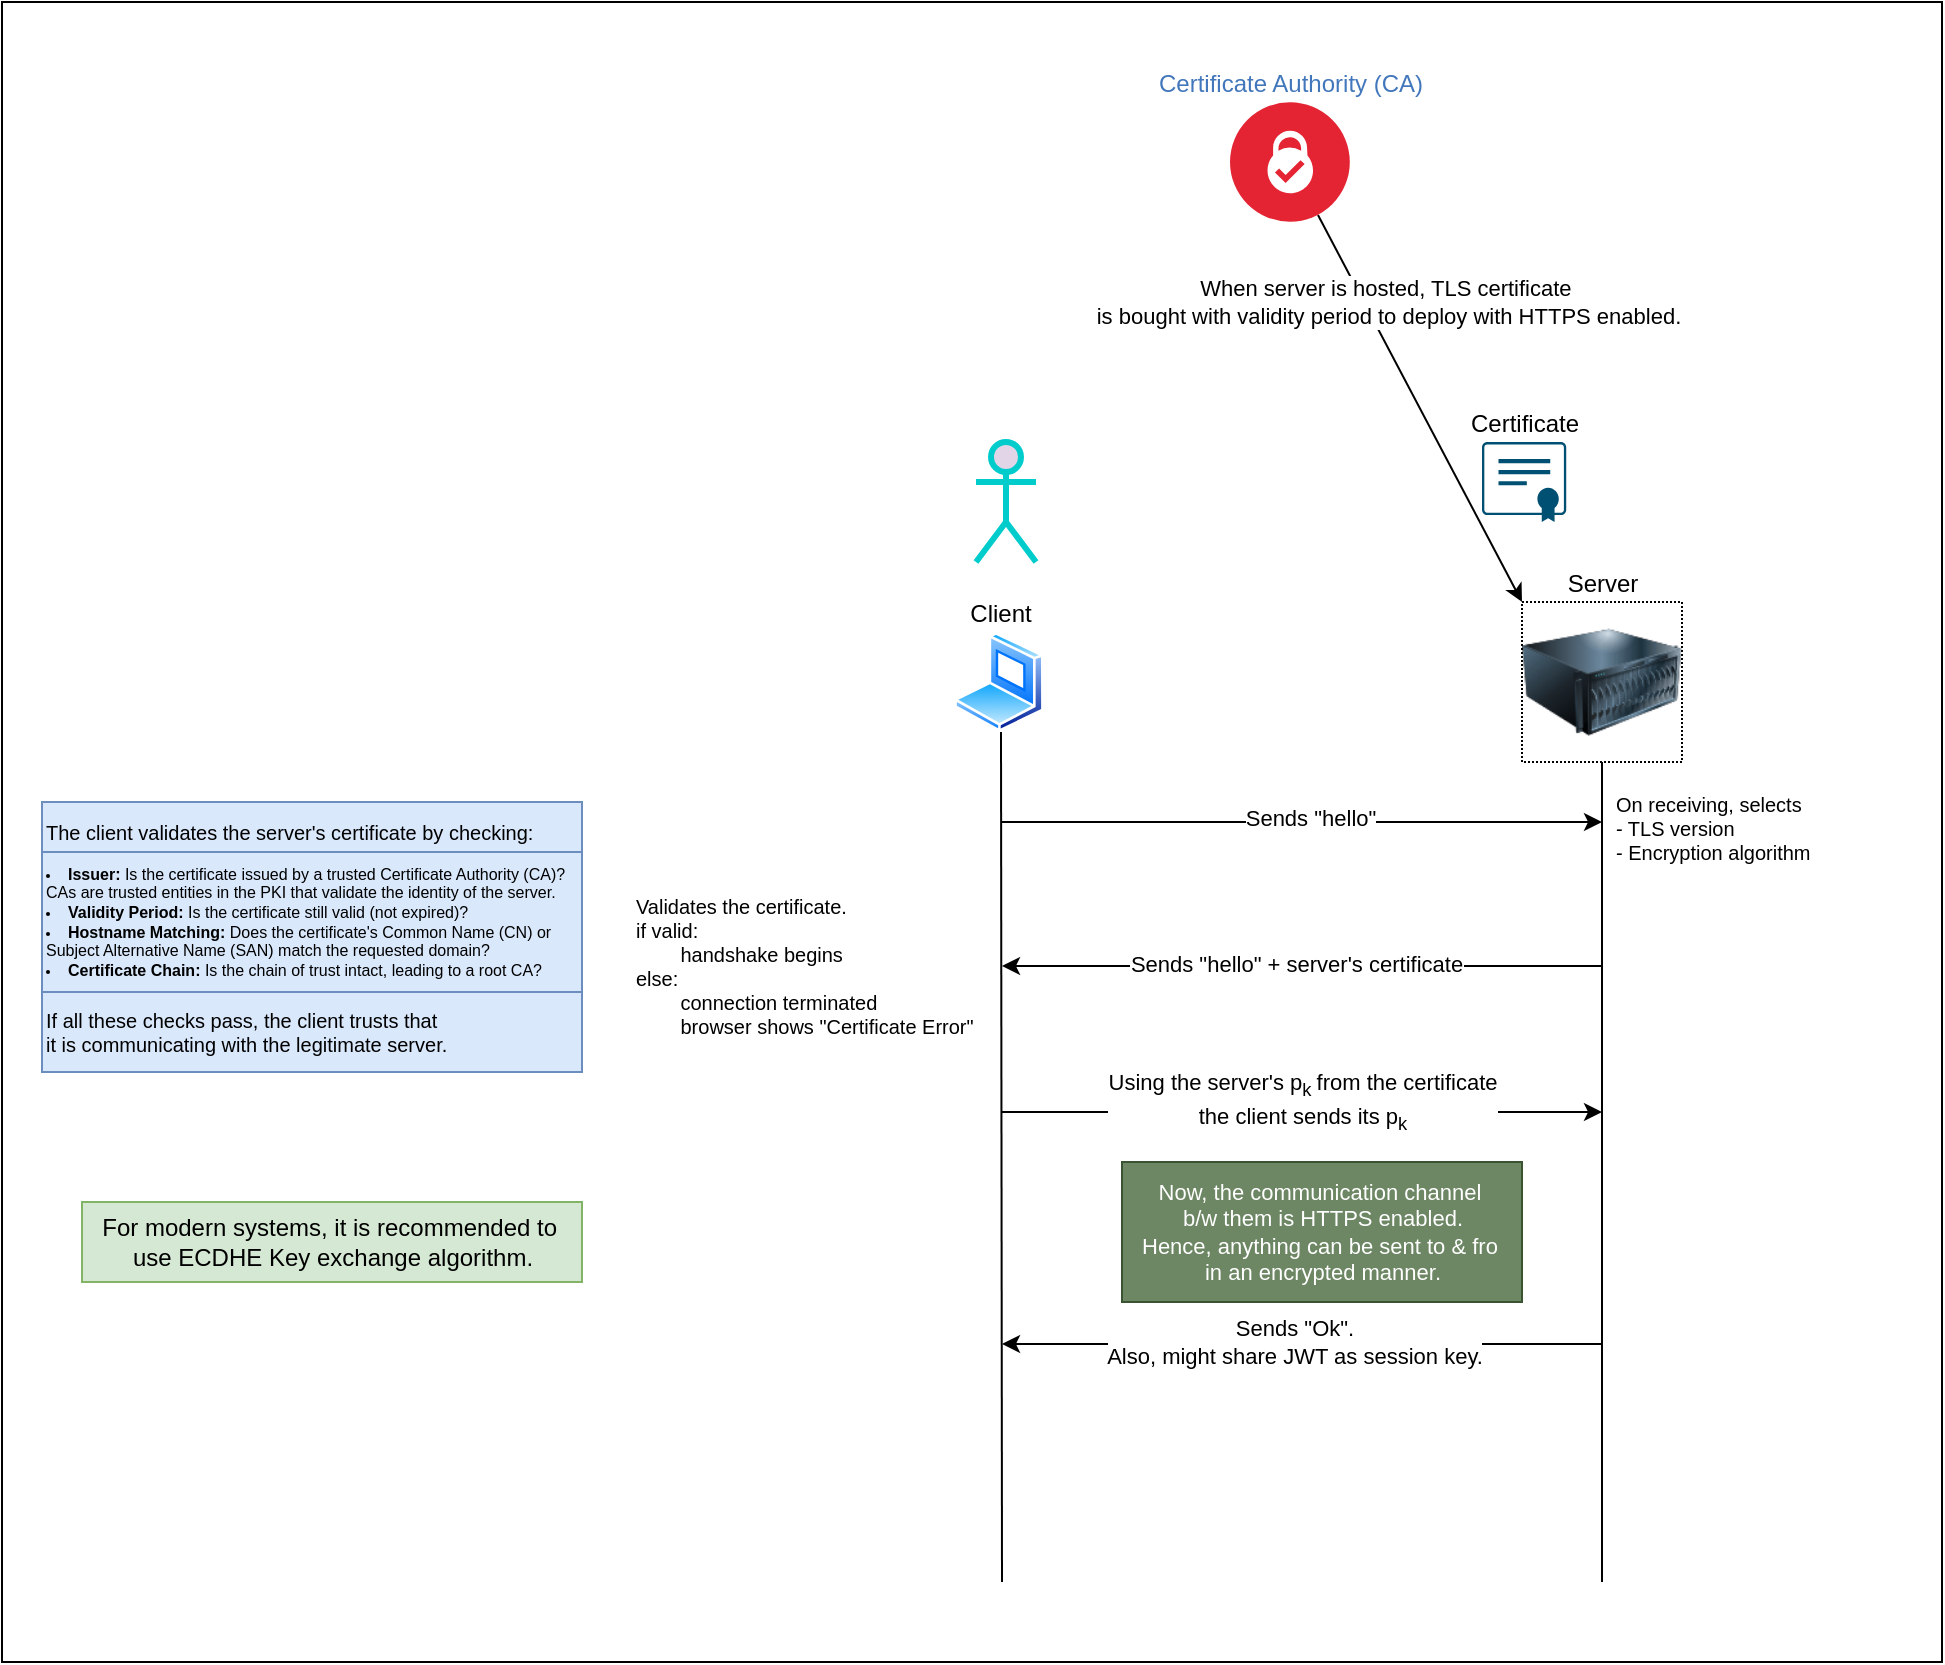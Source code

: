 <mxfile version="24.7.17">
  <diagram id="GhMkBksMwBSkeBIsgrJ5" name="HTTPS">
    <mxGraphModel dx="2150" dy="2126" grid="1" gridSize="10" guides="1" tooltips="1" connect="1" arrows="1" fold="1" page="1" pageScale="1" pageWidth="827" pageHeight="1169" math="0" shadow="0">
      <root>
        <mxCell id="0" />
        <mxCell id="1" parent="0" />
        <mxCell id="2" value="" style="rounded=0;whiteSpace=wrap;html=1;" parent="1" vertex="1">
          <mxGeometry x="-260" y="-130" width="970" height="830" as="geometry" />
        </mxCell>
        <mxCell id="3" value="" style="shape=umlActor;verticalLabelPosition=bottom;verticalAlign=top;html=1;outlineConnect=0;strokeWidth=3;fillColor=#e1d5e7;strokeColor=#00CCCC;" parent="1" vertex="1">
          <mxGeometry x="227" y="90" width="30" height="60" as="geometry" />
        </mxCell>
        <mxCell id="4" value="Server" style="image;html=1;image=img/lib/clip_art/computers/Server_128x128.png;labelPosition=center;verticalLabelPosition=top;align=center;verticalAlign=bottom;imageBorder=default;dashed=1;dashPattern=1 1;" parent="1" vertex="1">
          <mxGeometry x="500" y="170" width="80" height="80" as="geometry" />
        </mxCell>
        <mxCell id="5" value="Client" style="image;aspect=fixed;perimeter=ellipsePerimeter;html=1;align=center;shadow=0;dashed=0;spacingTop=3;image=img/lib/active_directory/laptop_client.svg;labelPosition=center;verticalLabelPosition=top;verticalAlign=bottom;" parent="1" vertex="1">
          <mxGeometry x="216" y="185" width="45" height="50" as="geometry" />
        </mxCell>
        <mxCell id="6" value="" style="endArrow=none;html=1;rounded=0;entryX=0.5;entryY=1;entryDx=0;entryDy=0;" parent="1" edge="1">
          <mxGeometry width="50" height="50" relative="1" as="geometry">
            <mxPoint x="240" y="660" as="sourcePoint" />
            <mxPoint x="239.5" y="235" as="targetPoint" />
          </mxGeometry>
        </mxCell>
        <mxCell id="7" value="" style="endArrow=none;html=1;rounded=0;entryX=0.5;entryY=1;entryDx=0;entryDy=0;" parent="1" target="4" edge="1">
          <mxGeometry width="50" height="50" relative="1" as="geometry">
            <mxPoint x="540" y="660" as="sourcePoint" />
            <mxPoint x="253" y="245" as="targetPoint" />
          </mxGeometry>
        </mxCell>
        <mxCell id="8" value="" style="endArrow=classic;html=1;rounded=0;" parent="1" edge="1">
          <mxGeometry width="50" height="50" relative="1" as="geometry">
            <mxPoint x="240" y="280" as="sourcePoint" />
            <mxPoint x="540" y="280" as="targetPoint" />
          </mxGeometry>
        </mxCell>
        <mxCell id="9" value="Sends &quot;hello&quot;" style="edgeLabel;html=1;align=center;verticalAlign=middle;resizable=0;points=[];" parent="8" vertex="1" connectable="0">
          <mxGeometry x="0.027" y="2" relative="1" as="geometry">
            <mxPoint as="offset" />
          </mxGeometry>
        </mxCell>
        <mxCell id="10" value="" style="endArrow=classic;html=1;rounded=0;" parent="1" edge="1">
          <mxGeometry width="50" height="50" relative="1" as="geometry">
            <mxPoint x="540" y="352" as="sourcePoint" />
            <mxPoint x="240" y="352" as="targetPoint" />
          </mxGeometry>
        </mxCell>
        <mxCell id="11" value="Sends &quot;hello&quot; + server&#39;s certificate" style="edgeLabel;html=1;align=center;verticalAlign=middle;resizable=0;points=[];" parent="10" vertex="1" connectable="0">
          <mxGeometry x="0.02" y="-1" relative="1" as="geometry">
            <mxPoint as="offset" />
          </mxGeometry>
        </mxCell>
        <mxCell id="12" value="&lt;div&gt;&lt;br&gt;&lt;/div&gt;On receiving, selects&amp;nbsp;&lt;div style=&quot;font-size: 10px;&quot;&gt;&lt;span style=&quot;background-color: initial; font-size: 10px;&quot;&gt;- TLS version&lt;/span&gt;&lt;/div&gt;&lt;div style=&quot;font-size: 10px;&quot;&gt;&lt;span style=&quot;background-color: initial; font-size: 10px;&quot;&gt;- Encryption algorithm&lt;/span&gt;&lt;/div&gt;" style="text;html=1;align=left;verticalAlign=middle;resizable=0;points=[];autosize=1;strokeColor=none;fillColor=none;fontSize=10;" parent="1" vertex="1">
          <mxGeometry x="545" y="247" width="120" height="60" as="geometry" />
        </mxCell>
        <mxCell id="13" value="" style="edgeStyle=none;orthogonalLoop=1;jettySize=auto;html=1;rounded=0;" parent="1" edge="1">
          <mxGeometry width="100" relative="1" as="geometry">
            <mxPoint x="240" y="425" as="sourcePoint" />
            <mxPoint x="540" y="425" as="targetPoint" />
            <Array as="points" />
          </mxGeometry>
        </mxCell>
        <mxCell id="14" value="Using the server&#39;s p&lt;sub&gt;k&amp;nbsp;&lt;/sub&gt;from the certificate&lt;div&gt;the client sends its p&lt;sub&gt;k&lt;/sub&gt;&lt;/div&gt;" style="edgeLabel;html=1;align=center;verticalAlign=middle;resizable=0;points=[];" parent="13" vertex="1" connectable="0">
          <mxGeometry x="-0.267" y="2" relative="1" as="geometry">
            <mxPoint x="40" y="-3" as="offset" />
          </mxGeometry>
        </mxCell>
        <mxCell id="15" value="&lt;div&gt;Validates the certificate.&lt;/div&gt;&lt;div&gt;if valid:&lt;/div&gt;&lt;div&gt;&lt;span style=&quot;white-space: pre;&quot;&gt;&#x9;&lt;/span&gt;handshake begins&lt;br&gt;&lt;/div&gt;&lt;div&gt;else:&lt;/div&gt;&lt;div&gt;&lt;span style=&quot;white-space: pre;&quot;&gt;&#x9;&lt;/span&gt;connection terminated&lt;br&gt;&lt;/div&gt;&lt;div&gt;&lt;span style=&quot;white-space: pre;&quot;&gt;&#x9;&lt;/span&gt;browser shows &quot;Certificate Error&quot;&lt;br&gt;&lt;/div&gt;" style="text;html=1;align=left;verticalAlign=middle;resizable=0;points=[];autosize=1;strokeColor=none;fillColor=none;fontSize=10;" parent="1" vertex="1">
          <mxGeometry x="55" y="307" width="190" height="90" as="geometry" />
        </mxCell>
        <mxCell id="16" value="Certificate" style="points=[[0.015,0.015,0],[0.25,0,0],[0.5,0,0],[0.75,0,0],[0.985,0.015,0],[1,0.22,0],[1,0.44,0],[1,0.67,0],[0.985,0.89,0],[0,0.22,0],[0,0.44,0],[0,0.67,0],[0.015,0.89,0],[0.25,0.91,0],[0.5,0.91,0],[0.785,0.955,0]];verticalLabelPosition=top;sketch=0;html=1;verticalAlign=bottom;aspect=fixed;align=center;pointerEvents=1;shape=mxgraph.cisco19.x509_certificate;fillColor=#005073;strokeColor=none;labelPosition=center;" parent="1" vertex="1">
          <mxGeometry x="480" y="90" width="42.11" height="40" as="geometry" />
        </mxCell>
        <mxCell id="17" style="rounded=0;orthogonalLoop=1;jettySize=auto;html=1;entryX=0;entryY=0;entryDx=0;entryDy=0;" parent="1" source="19" target="4" edge="1">
          <mxGeometry relative="1" as="geometry" />
        </mxCell>
        <mxCell id="18" value="When server is hosted, TLS certificate&amp;nbsp;&lt;div&gt;is bought with validity period to deploy with HTTPS enabled.&lt;/div&gt;" style="edgeLabel;html=1;align=center;verticalAlign=middle;resizable=0;points=[];" parent="17" vertex="1" connectable="0">
          <mxGeometry x="-0.308" y="-1" relative="1" as="geometry">
            <mxPoint y="-24" as="offset" />
          </mxGeometry>
        </mxCell>
        <mxCell id="19" value="Certificate Authority (CA)" style="image;aspect=fixed;perimeter=ellipsePerimeter;html=1;align=center;shadow=0;dashed=0;fontColor=#4277BB;labelBackgroundColor=default;fontSize=12;spacingTop=3;image=img/lib/ibm/blockchain/certificate_authority.svg;labelPosition=center;verticalLabelPosition=top;verticalAlign=bottom;" parent="1" vertex="1">
          <mxGeometry x="354" y="-80" width="60" height="60" as="geometry" />
        </mxCell>
        <mxCell id="20" value="" style="group;fillColor=#dae8fc;strokeColor=#6c8ebf;" parent="1" vertex="1" connectable="0">
          <mxGeometry x="-240" y="270" width="270" height="135" as="geometry" />
        </mxCell>
        <mxCell id="21" value="&lt;li style=&quot;font-size: 8px;&quot;&gt;&lt;strong style=&quot;background-color: initial;&quot;&gt;Issuer:&lt;/strong&gt;&lt;span style=&quot;background-color: initial;&quot;&gt; Is the certificate issued by a trusted Certificate Authority (CA)? CAs are trusted entities in the PKI that validate the identity of the server.&lt;/span&gt;&lt;/li&gt;&lt;li style=&quot;font-size: 8px;&quot;&gt;&lt;strong style=&quot;font-size: 8px;&quot;&gt;Validity Period:&lt;/strong&gt; Is the certificate still valid (not expired)?&lt;/li&gt;&lt;li style=&quot;font-size: 8px;&quot;&gt;&lt;strong style=&quot;font-size: 8px;&quot;&gt;Hostname Matching:&lt;/strong&gt; Does the certificate&#39;s Common Name (CN) or Subject Alternative Name (SAN) match the requested domain?&lt;/li&gt;&lt;li style=&quot;font-size: 8px;&quot;&gt;&lt;strong style=&quot;font-size: 8px;&quot;&gt;Certificate Chain:&lt;/strong&gt; Is the chain of trust intact, leading to a root CA?&lt;/li&gt;" style="whiteSpace=wrap;html=1;align=left;fontSize=8;fillColor=#dae8fc;strokeColor=#6c8ebf;" parent="20" vertex="1">
          <mxGeometry y="25" width="270" height="70" as="geometry" />
        </mxCell>
        <mxCell id="22" value="The client validates the server&#39;s certificate by checking:" style="text;html=1;align=left;verticalAlign=middle;resizable=0;points=[];autosize=1;strokeColor=none;fillColor=none;fontSize=10;" parent="20" vertex="1">
          <mxGeometry width="270" height="30" as="geometry" />
        </mxCell>
        <mxCell id="23" value="If all these checks pass, the client trusts that&amp;nbsp;&lt;div&gt;it is communicating with the legitimate server.&lt;/div&gt;" style="text;html=1;align=left;verticalAlign=middle;resizable=0;points=[];autosize=1;strokeColor=none;fillColor=none;fontSize=10;" parent="20" vertex="1">
          <mxGeometry y="95" width="220" height="40" as="geometry" />
        </mxCell>
        <mxCell id="24" value="For modern systems, it is recommended to&amp;nbsp;&lt;div&gt;use ECDHE Key exchange algorithm.&lt;/div&gt;" style="text;html=1;align=center;verticalAlign=middle;resizable=0;points=[];autosize=1;strokeColor=#82b366;fillColor=#d5e8d4;" parent="1" vertex="1">
          <mxGeometry x="-220" y="470" width="250" height="40" as="geometry" />
        </mxCell>
        <mxCell id="25" value="Now, the communication channel&amp;nbsp;&lt;div style=&quot;font-size: 11px;&quot;&gt;b/w them is HTTPS enabled.&lt;/div&gt;&lt;div style=&quot;font-size: 11px;&quot;&gt;Hence, anything can be sent to &amp;amp; fro&amp;nbsp;&lt;/div&gt;&lt;div style=&quot;font-size: 11px;&quot;&gt;in an encrypted manner.&lt;/div&gt;" style="text;html=1;align=center;verticalAlign=middle;resizable=0;points=[];autosize=1;strokeColor=#3A5431;fillColor=#6d8764;fontSize=11;fontColor=#ffffff;" parent="1" vertex="1">
          <mxGeometry x="300" y="450" width="200" height="70" as="geometry" />
        </mxCell>
        <mxCell id="26" value="" style="edgeStyle=none;orthogonalLoop=1;jettySize=auto;html=1;rounded=0;" parent="1" edge="1">
          <mxGeometry width="100" relative="1" as="geometry">
            <mxPoint x="540" y="541" as="sourcePoint" />
            <mxPoint x="240" y="541" as="targetPoint" />
            <Array as="points" />
          </mxGeometry>
        </mxCell>
        <mxCell id="27" value="Sends &quot;Ok&quot;.&lt;div&gt;Also, might share JWT as session key.&lt;/div&gt;" style="edgeLabel;html=1;align=center;verticalAlign=middle;resizable=0;points=[];" parent="26" vertex="1" connectable="0">
          <mxGeometry x="0.031" y="-1" relative="1" as="geometry">
            <mxPoint as="offset" />
          </mxGeometry>
        </mxCell>
      </root>
    </mxGraphModel>
  </diagram>
</mxfile>
